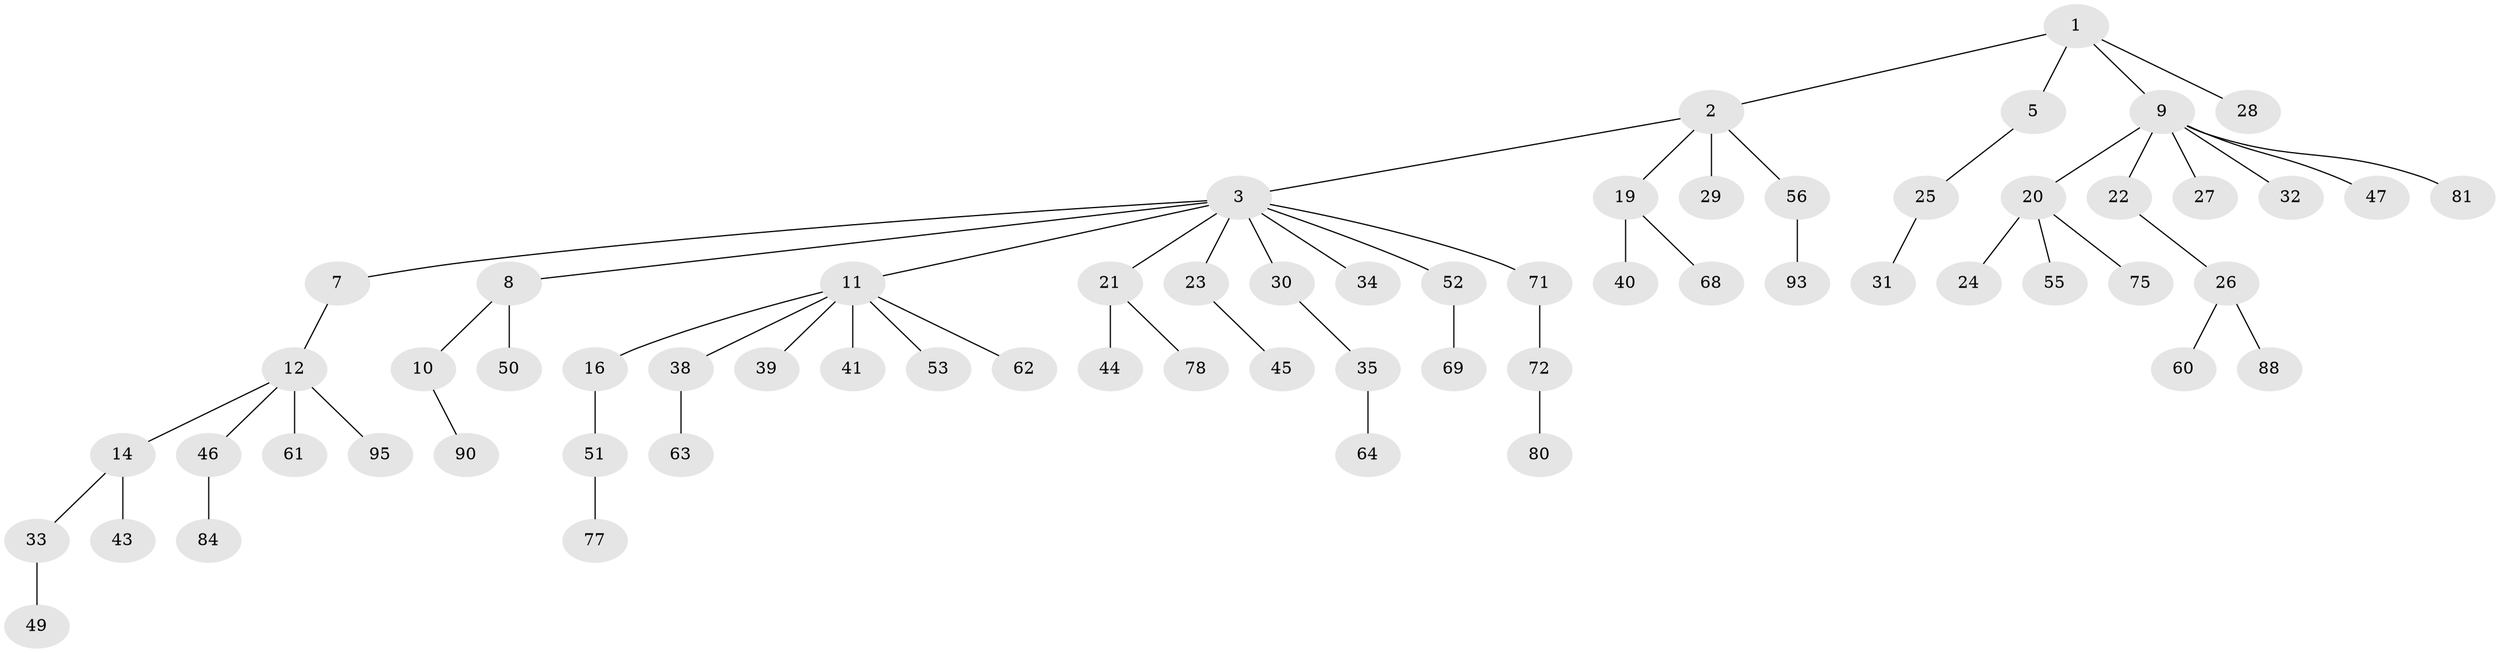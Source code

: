 // Generated by graph-tools (version 1.1) at 2025/24/03/03/25 07:24:08]
// undirected, 64 vertices, 63 edges
graph export_dot {
graph [start="1"]
  node [color=gray90,style=filled];
  1 [super="+4"];
  2 [super="+18"];
  3 [super="+6"];
  5;
  7;
  8 [super="+15"];
  9 [super="+17"];
  10 [super="+76"];
  11 [super="+94"];
  12 [super="+13"];
  14 [super="+85"];
  16;
  19;
  20;
  21 [super="+54"];
  22;
  23;
  24 [super="+36"];
  25 [super="+37"];
  26 [super="+74"];
  27;
  28;
  29 [super="+67"];
  30;
  31 [super="+42"];
  32;
  33 [super="+86"];
  34;
  35 [super="+65"];
  38 [super="+87"];
  39;
  40 [super="+48"];
  41 [super="+70"];
  43;
  44 [super="+57"];
  45;
  46 [super="+73"];
  47 [super="+98"];
  49;
  50 [super="+66"];
  51 [super="+58"];
  52;
  53;
  55 [super="+83"];
  56 [super="+59"];
  60;
  61 [super="+79"];
  62;
  63;
  64 [super="+82"];
  68;
  69;
  71;
  72;
  75;
  77 [super="+91"];
  78 [super="+92"];
  80;
  81;
  84 [super="+89"];
  88;
  90 [super="+97"];
  93 [super="+96"];
  95;
  1 -- 2;
  1 -- 5;
  1 -- 28;
  1 -- 9;
  2 -- 3;
  2 -- 56;
  2 -- 19;
  2 -- 29;
  3 -- 7;
  3 -- 8;
  3 -- 11;
  3 -- 34;
  3 -- 52;
  3 -- 21;
  3 -- 23;
  3 -- 71;
  3 -- 30;
  5 -- 25;
  7 -- 12;
  8 -- 10;
  8 -- 50;
  9 -- 20;
  9 -- 22;
  9 -- 32;
  9 -- 47;
  9 -- 81;
  9 -- 27;
  10 -- 90;
  11 -- 16;
  11 -- 38;
  11 -- 39;
  11 -- 41;
  11 -- 53;
  11 -- 62;
  12 -- 14;
  12 -- 46;
  12 -- 61;
  12 -- 95;
  14 -- 33;
  14 -- 43;
  16 -- 51;
  19 -- 40;
  19 -- 68;
  20 -- 24;
  20 -- 55;
  20 -- 75;
  21 -- 44;
  21 -- 78;
  22 -- 26;
  23 -- 45;
  25 -- 31;
  26 -- 60;
  26 -- 88;
  30 -- 35;
  33 -- 49;
  35 -- 64;
  38 -- 63;
  46 -- 84;
  51 -- 77;
  52 -- 69;
  56 -- 93;
  71 -- 72;
  72 -- 80;
}
